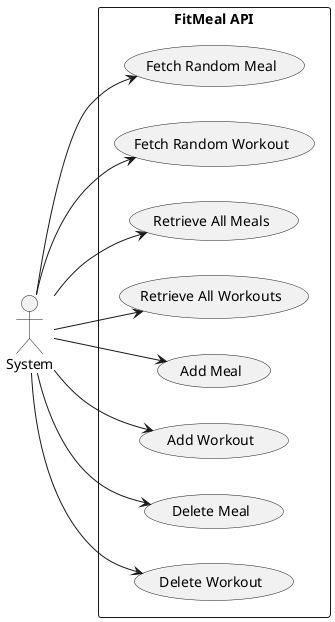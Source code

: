 @startuml
'https://plantuml.com/use-case-diagram


left to right direction

actor System

rectangle "FitMeal API" {
    System --> (Fetch Random Meal)
    System --> (Fetch Random Workout)
    System --> (Retrieve All Meals)
    System --> (Retrieve All Workouts)
    System --> (Add Meal)
    System --> (Add Workout)
    System --> (Delete Meal)
    System --> (Delete Workout)
}
@enduml
